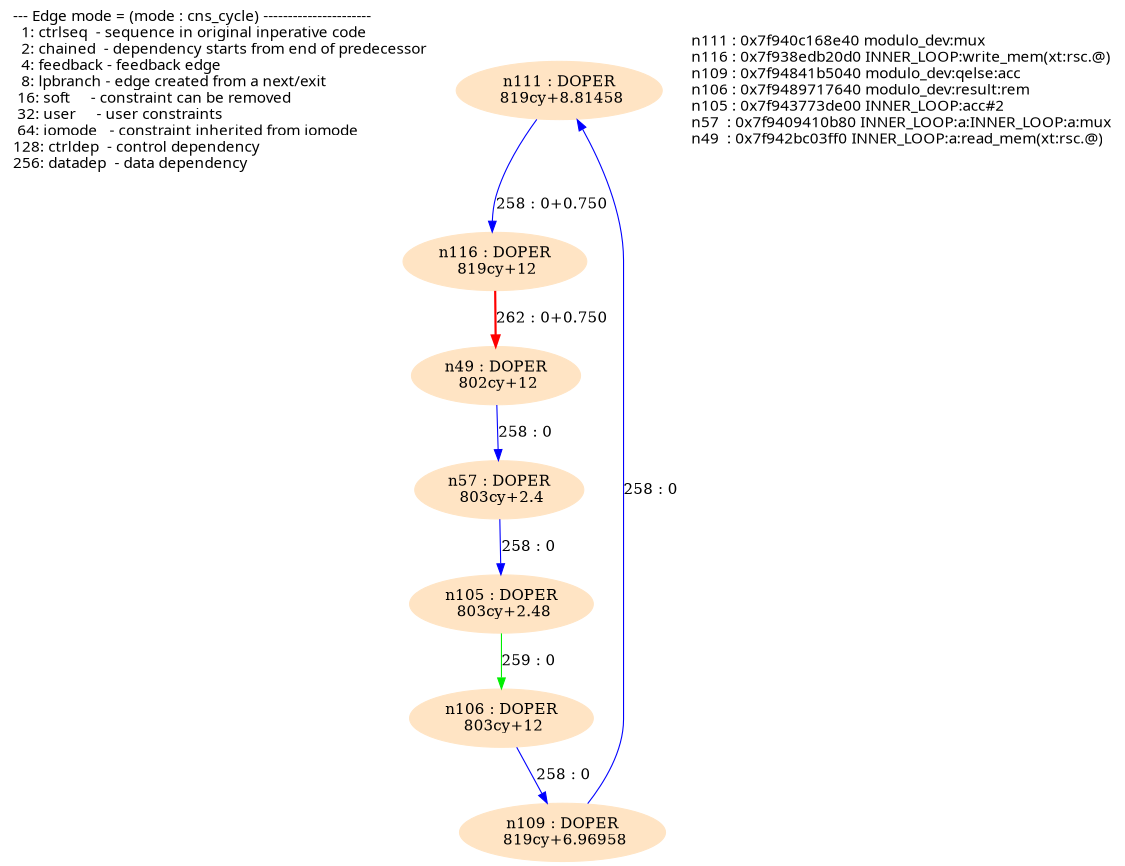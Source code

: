 digraph G {
  size="7.5,10"; center=true; ratio=auto;
  m1[fontname=Fixed,labeljust=left,label="--- Edge mode = (mode : cns_cycle) ----------------------\l  1: ctrlseq  - sequence in original inperative code     \l  2: chained  - dependency starts from end of predecessor\l  4: feedback - feedback edge                            \l  8: lpbranch - edge created from a next/exit            \l 16: soft     - constraint can be removed                \l 32: user     - user constraints                         \l 64: iomode   - constraint inherited from iomode         \l128: ctrldep  - control dependency                       \l256: datadep  - data dependency                          \l",shape=none];
  n111[label="n111 : DOPER\n 819cy+8.81458\n",shape=ellipse,style=filled,color=bisque];
  n116[label="n116 : DOPER\n 819cy+12\n",shape=ellipse,style=filled,color=bisque];
  n109[label="n109 : DOPER\n 819cy+6.96958\n",shape=ellipse,style=filled,color=bisque];
  n106[label="n106 : DOPER\n 803cy+12\n",shape=ellipse,style=filled,color=bisque];
  n105[label="n105 : DOPER\n 803cy+2.48\n",shape=ellipse,style=filled,color=bisque];
  n57[label="n57 : DOPER\n 803cy+2.4\n",shape=ellipse,style=filled,color=bisque];
  n49[label="n49 : DOPER\n 802cy+12\n",shape=ellipse,style=filled,color=bisque];
  m2[fontname=Fixed,labeljust=left,label="n111 : 0x7f940c168e40 modulo_dev:mux\ln116 : 0x7f938edb20d0 INNER_LOOP:write_mem(xt:rsc.@)\ln109 : 0x7f94841b5040 modulo_dev:qelse:acc\ln106 : 0x7f9489717640 modulo_dev:result:rem\ln105 : 0x7f943773de00 INNER_LOOP:acc#2\ln57  : 0x7f9409410b80 INNER_LOOP:a:INNER_LOOP:a:mux\ln49  : 0x7f942bc03ff0 INNER_LOOP:a:read_mem(xt:rsc.@)\l",shape=none];
  n111 -> n116[label="258 : 0+0.750",color=blue];
  n109 -> n111[label="258 : 0",color=blue];
  n106 -> n109[label="258 : 0",color=blue];
  n105 -> n106[label="259 : 0",color=green2];
  n57 -> n105[label="258 : 0",color=blue];
  n49 -> n57[label="258 : 0",color=blue];
  n116 -> n49[label="262 : 0+0.750",color=red, style=bold];
}

